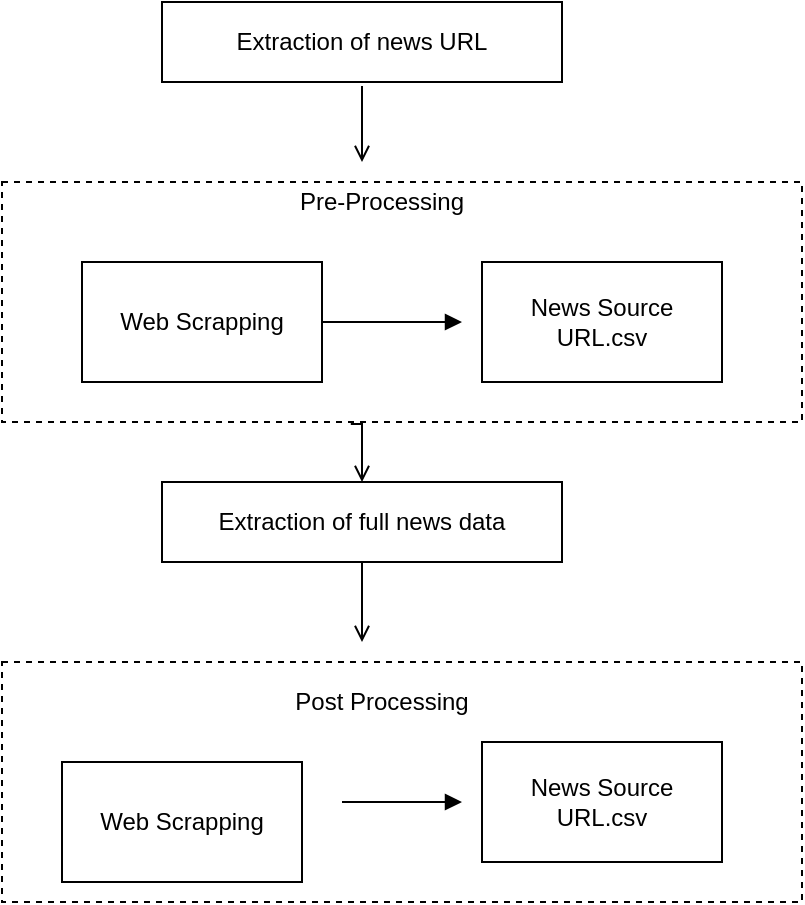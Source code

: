 <mxfile version="12.4.3" type="github" pages="1">
  <diagram id="6a731a19-8d31-9384-78a2-239565b7b9f0" name="Page-1">
    <mxGraphModel dx="868" dy="482" grid="1" gridSize="10" guides="1" tooltips="1" connect="1" arrows="1" fold="1" page="1" pageScale="1" pageWidth="1169" pageHeight="827" background="#ffffff" math="0" shadow="0">
      <root>
        <mxCell id="0"/>
        <mxCell id="1" parent="0"/>
        <mxCell id="epjkKCezwlBWLulwur_t-55" value="Extraction of news URL" style="rounded=0;whiteSpace=wrap;html=1;" parent="1" vertex="1">
          <mxGeometry x="280" y="80" width="200" height="40" as="geometry"/>
        </mxCell>
        <mxCell id="kekHBiYMwRnvM6pJE4PE-38" value="" style="edgeStyle=orthogonalEdgeStyle;rounded=0;orthogonalLoop=1;jettySize=auto;html=1;startArrow=none;startFill=0;endArrow=open;endFill=0;exitX=0.436;exitY=1.008;exitDx=0;exitDy=0;exitPerimeter=0;entryX=0.5;entryY=0;entryDx=0;entryDy=0;" edge="1" parent="1" source="kekHBiYMwRnvM6pJE4PE-3" target="kekHBiYMwRnvM6pJE4PE-30">
          <mxGeometry relative="1" as="geometry">
            <mxPoint x="380" y="325" as="targetPoint"/>
            <Array as="points"/>
          </mxGeometry>
        </mxCell>
        <mxCell id="kekHBiYMwRnvM6pJE4PE-3" value="" style="rounded=0;whiteSpace=wrap;html=1;dashed=1;" vertex="1" parent="1">
          <mxGeometry x="200" y="170" width="400" height="120" as="geometry"/>
        </mxCell>
        <mxCell id="kekHBiYMwRnvM6pJE4PE-5" value="Web Scrapping" style="rounded=0;whiteSpace=wrap;html=1;" vertex="1" parent="1">
          <mxGeometry x="240" y="210" width="120" height="60" as="geometry"/>
        </mxCell>
        <mxCell id="kekHBiYMwRnvM6pJE4PE-6" value="News Source URL.csv" style="rounded=0;whiteSpace=wrap;html=1;" vertex="1" parent="1">
          <mxGeometry x="440" y="210" width="120" height="60" as="geometry"/>
        </mxCell>
        <mxCell id="kekHBiYMwRnvM6pJE4PE-8" value="Pre-Processing" style="text;html=1;strokeColor=none;fillColor=none;align=center;verticalAlign=middle;whiteSpace=wrap;rounded=0;dashed=1;" vertex="1" parent="1">
          <mxGeometry x="240" y="170" width="300" height="20" as="geometry"/>
        </mxCell>
        <mxCell id="kekHBiYMwRnvM6pJE4PE-25" value="" style="endArrow=block;endFill=1;endSize=6;html=1;exitX=1;exitY=0.5;exitDx=0;exitDy=0;" edge="1" parent="1" source="kekHBiYMwRnvM6pJE4PE-5">
          <mxGeometry width="100" relative="1" as="geometry">
            <mxPoint x="370" y="240" as="sourcePoint"/>
            <mxPoint x="430" y="240" as="targetPoint"/>
          </mxGeometry>
        </mxCell>
        <mxCell id="kekHBiYMwRnvM6pJE4PE-43" value="" style="edgeStyle=orthogonalEdgeStyle;rounded=0;orthogonalLoop=1;jettySize=auto;html=1;startArrow=none;startFill=0;endArrow=open;endFill=0;targetPerimeterSpacing=1;" edge="1" parent="1" source="kekHBiYMwRnvM6pJE4PE-30">
          <mxGeometry relative="1" as="geometry">
            <mxPoint x="380" y="400" as="targetPoint"/>
          </mxGeometry>
        </mxCell>
        <mxCell id="kekHBiYMwRnvM6pJE4PE-30" value="Extraction of full news data" style="rounded=0;whiteSpace=wrap;html=1;strokeColor=#000000;fillColor=none;gradientColor=#ffffff;" vertex="1" parent="1">
          <mxGeometry x="280" y="320" width="200" height="40" as="geometry"/>
        </mxCell>
        <mxCell id="kekHBiYMwRnvM6pJE4PE-39" value="" style="edgeStyle=orthogonalEdgeStyle;rounded=0;orthogonalLoop=1;jettySize=auto;html=1;startArrow=none;startFill=0;endArrow=open;endFill=0;targetPerimeterSpacing=1;" edge="1" parent="1">
          <mxGeometry relative="1" as="geometry">
            <mxPoint x="380" y="122" as="sourcePoint"/>
            <mxPoint x="380" y="160" as="targetPoint"/>
            <Array as="points"/>
          </mxGeometry>
        </mxCell>
        <mxCell id="kekHBiYMwRnvM6pJE4PE-59" value="Web Scrapping" style="rounded=0;whiteSpace=wrap;html=1;dashed=1;" vertex="1" parent="1">
          <mxGeometry x="250" y="450" width="120" height="60" as="geometry"/>
        </mxCell>
        <mxCell id="kekHBiYMwRnvM6pJE4PE-60" value="Pre-Processing" style="text;html=1;strokeColor=none;fillColor=none;align=center;verticalAlign=middle;whiteSpace=wrap;rounded=0;dashed=1;" vertex="1" parent="1">
          <mxGeometry x="240" y="410" width="300" height="20" as="geometry"/>
        </mxCell>
        <mxCell id="kekHBiYMwRnvM6pJE4PE-61" value="" style="endArrow=block;endFill=1;endSize=6;html=1;" edge="1" parent="1">
          <mxGeometry width="100" relative="1" as="geometry">
            <mxPoint x="370" y="480" as="sourcePoint"/>
            <mxPoint x="430" y="480" as="targetPoint"/>
          </mxGeometry>
        </mxCell>
        <mxCell id="kekHBiYMwRnvM6pJE4PE-62" value="&lt;span style=&quot;color: rgba(0 , 0 , 0 , 0) ; font-family: monospace ; font-size: 0px&quot;&gt;%3CmxGraphModel%3E%3Croot%3E%3CmxCell%20id%3D%220%22%2F%3E%3CmxCell%20id%3D%221%22%20parent%3D%220%22%2F%3E%3CmxCell%20id%3D%222%22%20value%3D%22Pre-Processing%22%20style%3D%22text%3Bhtml%3D1%3BstrokeColor%3Dnone%3BfillColor%3Dnone%3Balign%3Dcenter%3BverticalAlign%3Dmiddle%3BwhiteSpace%3Dwrap%3Brounded%3D0%3Bdashed%3D1%3B%22%20vertex%3D%221%22%20parent%3D%221%22%3E%3CmxGeometry%20x%3D%22240%22%20y%3D%22170%22%20width%3D%22300%22%20height%3D%2220%22%20as%3D%22geometry%22%2F%3E%3C%2FmxCell%3E%3C%2Froot%3E%3C%2FmxGraphModel%3E&lt;/span&gt;" style="rounded=0;whiteSpace=wrap;html=1;dashed=1;" vertex="1" parent="1">
          <mxGeometry x="200" y="410" width="400" height="120" as="geometry"/>
        </mxCell>
        <mxCell id="kekHBiYMwRnvM6pJE4PE-63" value="Web Scrapping" style="rounded=0;whiteSpace=wrap;html=1;" vertex="1" parent="1">
          <mxGeometry x="230" y="460" width="120" height="60" as="geometry"/>
        </mxCell>
        <mxCell id="kekHBiYMwRnvM6pJE4PE-64" value="News Source URL.csv" style="rounded=0;whiteSpace=wrap;html=1;" vertex="1" parent="1">
          <mxGeometry x="440" y="450" width="120" height="60" as="geometry"/>
        </mxCell>
        <mxCell id="kekHBiYMwRnvM6pJE4PE-65" value="" style="endArrow=block;endFill=1;endSize=6;html=1;" edge="1" parent="1">
          <mxGeometry width="100" relative="1" as="geometry">
            <mxPoint x="370" y="480" as="sourcePoint"/>
            <mxPoint x="430" y="480" as="targetPoint"/>
          </mxGeometry>
        </mxCell>
        <mxCell id="kekHBiYMwRnvM6pJE4PE-66" value="Post Processing" style="text;html=1;strokeColor=none;fillColor=none;align=center;verticalAlign=middle;whiteSpace=wrap;rounded=0;dashed=1;" vertex="1" parent="1">
          <mxGeometry x="240" y="420" width="300" height="20" as="geometry"/>
        </mxCell>
      </root>
    </mxGraphModel>
  </diagram>
</mxfile>
